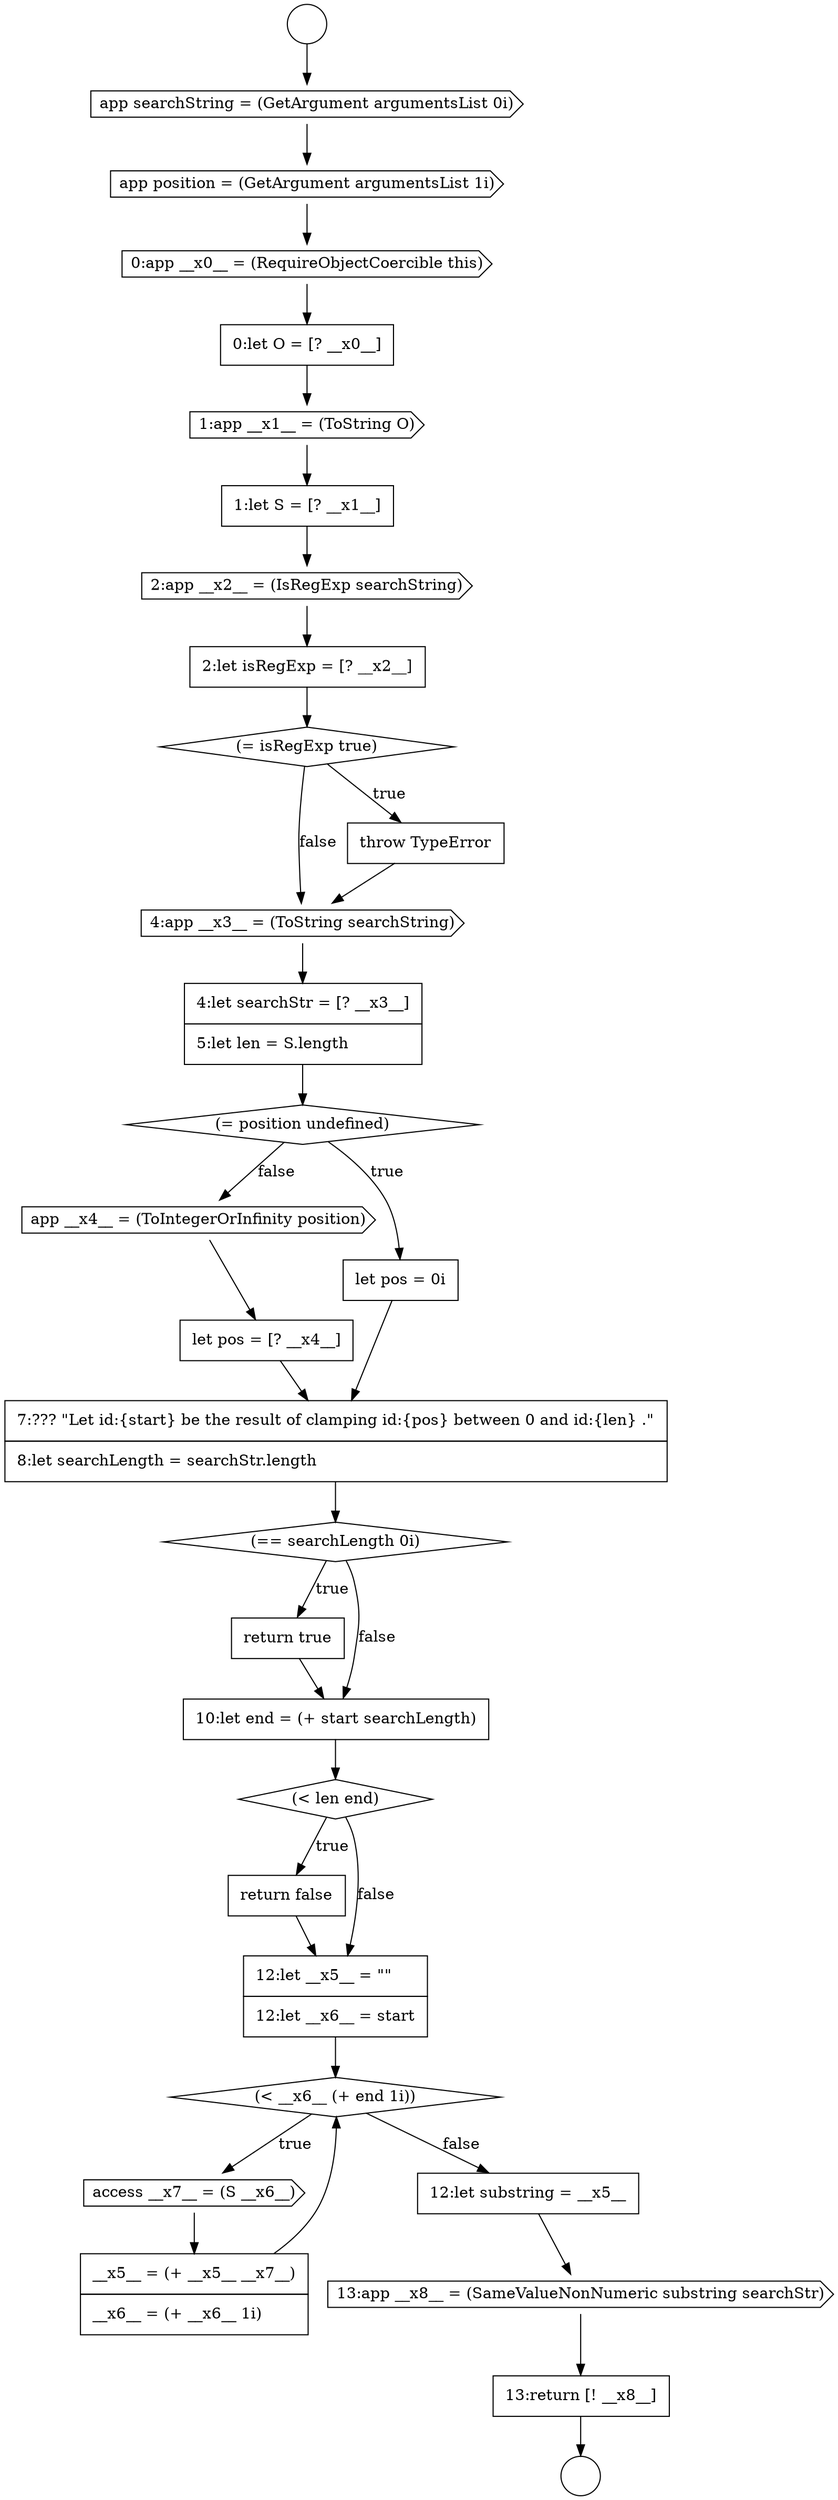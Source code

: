 digraph {
  node14729 [shape=diamond, label=<<font color="black">(== searchLength 0i)</font>> color="black" fillcolor="white" style=filled]
  node14726 [shape=cds, label=<<font color="black">app __x4__ = (ToIntegerOrInfinity position)</font>> color="black" fillcolor="white" style=filled]
  node14716 [shape=cds, label=<<font color="black">1:app __x1__ = (ToString O)</font>> color="black" fillcolor="white" style=filled]
  node14733 [shape=none, margin=0, label=<<font color="black">
    <table border="0" cellborder="1" cellspacing="0" cellpadding="10">
      <tr><td align="left">return false</td></tr>
    </table>
  </font>> color="black" fillcolor="white" style=filled]
  node14735 [shape=diamond, label=<<font color="black">(&lt; __x6__ (+ end 1i))</font>> color="black" fillcolor="white" style=filled]
  node14725 [shape=none, margin=0, label=<<font color="black">
    <table border="0" cellborder="1" cellspacing="0" cellpadding="10">
      <tr><td align="left">let pos = 0i</td></tr>
    </table>
  </font>> color="black" fillcolor="white" style=filled]
  node14719 [shape=none, margin=0, label=<<font color="black">
    <table border="0" cellborder="1" cellspacing="0" cellpadding="10">
      <tr><td align="left">2:let isRegExp = [? __x2__]</td></tr>
    </table>
  </font>> color="black" fillcolor="white" style=filled]
  node14711 [shape=circle label=" " color="black" fillcolor="white" style=filled]
  node14736 [shape=cds, label=<<font color="black">access __x7__ = (S __x6__)</font>> color="black" fillcolor="white" style=filled]
  node14739 [shape=cds, label=<<font color="black">13:app __x8__ = (SameValueNonNumeric substring searchStr)</font>> color="black" fillcolor="white" style=filled]
  node14728 [shape=none, margin=0, label=<<font color="black">
    <table border="0" cellborder="1" cellspacing="0" cellpadding="10">
      <tr><td align="left">7:??? &quot;Let id:{start} be the result of clamping id:{pos} between 0 and id:{len} .&quot;</td></tr>
      <tr><td align="left">8:let searchLength = searchStr.length</td></tr>
    </table>
  </font>> color="black" fillcolor="white" style=filled]
  node14715 [shape=none, margin=0, label=<<font color="black">
    <table border="0" cellborder="1" cellspacing="0" cellpadding="10">
      <tr><td align="left">0:let O = [? __x0__]</td></tr>
    </table>
  </font>> color="black" fillcolor="white" style=filled]
  node14717 [shape=none, margin=0, label=<<font color="black">
    <table border="0" cellborder="1" cellspacing="0" cellpadding="10">
      <tr><td align="left">1:let S = [? __x1__]</td></tr>
    </table>
  </font>> color="black" fillcolor="white" style=filled]
  node14727 [shape=none, margin=0, label=<<font color="black">
    <table border="0" cellborder="1" cellspacing="0" cellpadding="10">
      <tr><td align="left">let pos = [? __x4__]</td></tr>
    </table>
  </font>> color="black" fillcolor="white" style=filled]
  node14737 [shape=none, margin=0, label=<<font color="black">
    <table border="0" cellborder="1" cellspacing="0" cellpadding="10">
      <tr><td align="left">__x5__ = (+ __x5__ __x7__)</td></tr>
      <tr><td align="left">__x6__ = (+ __x6__ 1i)</td></tr>
    </table>
  </font>> color="black" fillcolor="white" style=filled]
  node14718 [shape=cds, label=<<font color="black">2:app __x2__ = (IsRegExp searchString)</font>> color="black" fillcolor="white" style=filled]
  node14722 [shape=cds, label=<<font color="black">4:app __x3__ = (ToString searchString)</font>> color="black" fillcolor="white" style=filled]
  node14730 [shape=none, margin=0, label=<<font color="black">
    <table border="0" cellborder="1" cellspacing="0" cellpadding="10">
      <tr><td align="left">return true</td></tr>
    </table>
  </font>> color="black" fillcolor="white" style=filled]
  node14712 [shape=cds, label=<<font color="black">app searchString = (GetArgument argumentsList 0i)</font>> color="black" fillcolor="white" style=filled]
  node14740 [shape=none, margin=0, label=<<font color="black">
    <table border="0" cellborder="1" cellspacing="0" cellpadding="10">
      <tr><td align="left">13:return [! __x8__]</td></tr>
    </table>
  </font>> color="black" fillcolor="white" style=filled]
  node14721 [shape=none, margin=0, label=<<font color="black">
    <table border="0" cellborder="1" cellspacing="0" cellpadding="10">
      <tr><td align="left">throw TypeError</td></tr>
    </table>
  </font>> color="black" fillcolor="white" style=filled]
  node14734 [shape=none, margin=0, label=<<font color="black">
    <table border="0" cellborder="1" cellspacing="0" cellpadding="10">
      <tr><td align="left">12:let __x5__ = &quot;&quot;</td></tr>
      <tr><td align="left">12:let __x6__ = start</td></tr>
    </table>
  </font>> color="black" fillcolor="white" style=filled]
  node14713 [shape=cds, label=<<font color="black">app position = (GetArgument argumentsList 1i)</font>> color="black" fillcolor="white" style=filled]
  node14714 [shape=cds, label=<<font color="black">0:app __x0__ = (RequireObjectCoercible this)</font>> color="black" fillcolor="white" style=filled]
  node14731 [shape=none, margin=0, label=<<font color="black">
    <table border="0" cellborder="1" cellspacing="0" cellpadding="10">
      <tr><td align="left">10:let end = (+ start searchLength)</td></tr>
    </table>
  </font>> color="black" fillcolor="white" style=filled]
  node14720 [shape=diamond, label=<<font color="black">(= isRegExp true)</font>> color="black" fillcolor="white" style=filled]
  node14724 [shape=diamond, label=<<font color="black">(= position undefined)</font>> color="black" fillcolor="white" style=filled]
  node14732 [shape=diamond, label=<<font color="black">(&lt; len end)</font>> color="black" fillcolor="white" style=filled]
  node14710 [shape=circle label=" " color="black" fillcolor="white" style=filled]
  node14738 [shape=none, margin=0, label=<<font color="black">
    <table border="0" cellborder="1" cellspacing="0" cellpadding="10">
      <tr><td align="left">12:let substring = __x5__</td></tr>
    </table>
  </font>> color="black" fillcolor="white" style=filled]
  node14723 [shape=none, margin=0, label=<<font color="black">
    <table border="0" cellborder="1" cellspacing="0" cellpadding="10">
      <tr><td align="left">4:let searchStr = [? __x3__]</td></tr>
      <tr><td align="left">5:let len = S.length</td></tr>
    </table>
  </font>> color="black" fillcolor="white" style=filled]
  node14724 -> node14725 [label=<<font color="black">true</font>> color="black"]
  node14724 -> node14726 [label=<<font color="black">false</font>> color="black"]
  node14721 -> node14722 [ color="black"]
  node14716 -> node14717 [ color="black"]
  node14733 -> node14734 [ color="black"]
  node14719 -> node14720 [ color="black"]
  node14723 -> node14724 [ color="black"]
  node14714 -> node14715 [ color="black"]
  node14740 -> node14711 [ color="black"]
  node14738 -> node14739 [ color="black"]
  node14732 -> node14733 [label=<<font color="black">true</font>> color="black"]
  node14732 -> node14734 [label=<<font color="black">false</font>> color="black"]
  node14739 -> node14740 [ color="black"]
  node14729 -> node14730 [label=<<font color="black">true</font>> color="black"]
  node14729 -> node14731 [label=<<font color="black">false</font>> color="black"]
  node14727 -> node14728 [ color="black"]
  node14712 -> node14713 [ color="black"]
  node14715 -> node14716 [ color="black"]
  node14726 -> node14727 [ color="black"]
  node14717 -> node14718 [ color="black"]
  node14731 -> node14732 [ color="black"]
  node14725 -> node14728 [ color="black"]
  node14735 -> node14736 [label=<<font color="black">true</font>> color="black"]
  node14735 -> node14738 [label=<<font color="black">false</font>> color="black"]
  node14736 -> node14737 [ color="black"]
  node14728 -> node14729 [ color="black"]
  node14720 -> node14721 [label=<<font color="black">true</font>> color="black"]
  node14720 -> node14722 [label=<<font color="black">false</font>> color="black"]
  node14722 -> node14723 [ color="black"]
  node14718 -> node14719 [ color="black"]
  node14730 -> node14731 [ color="black"]
  node14734 -> node14735 [ color="black"]
  node14713 -> node14714 [ color="black"]
  node14710 -> node14712 [ color="black"]
  node14737 -> node14735 [ color="black"]
}
